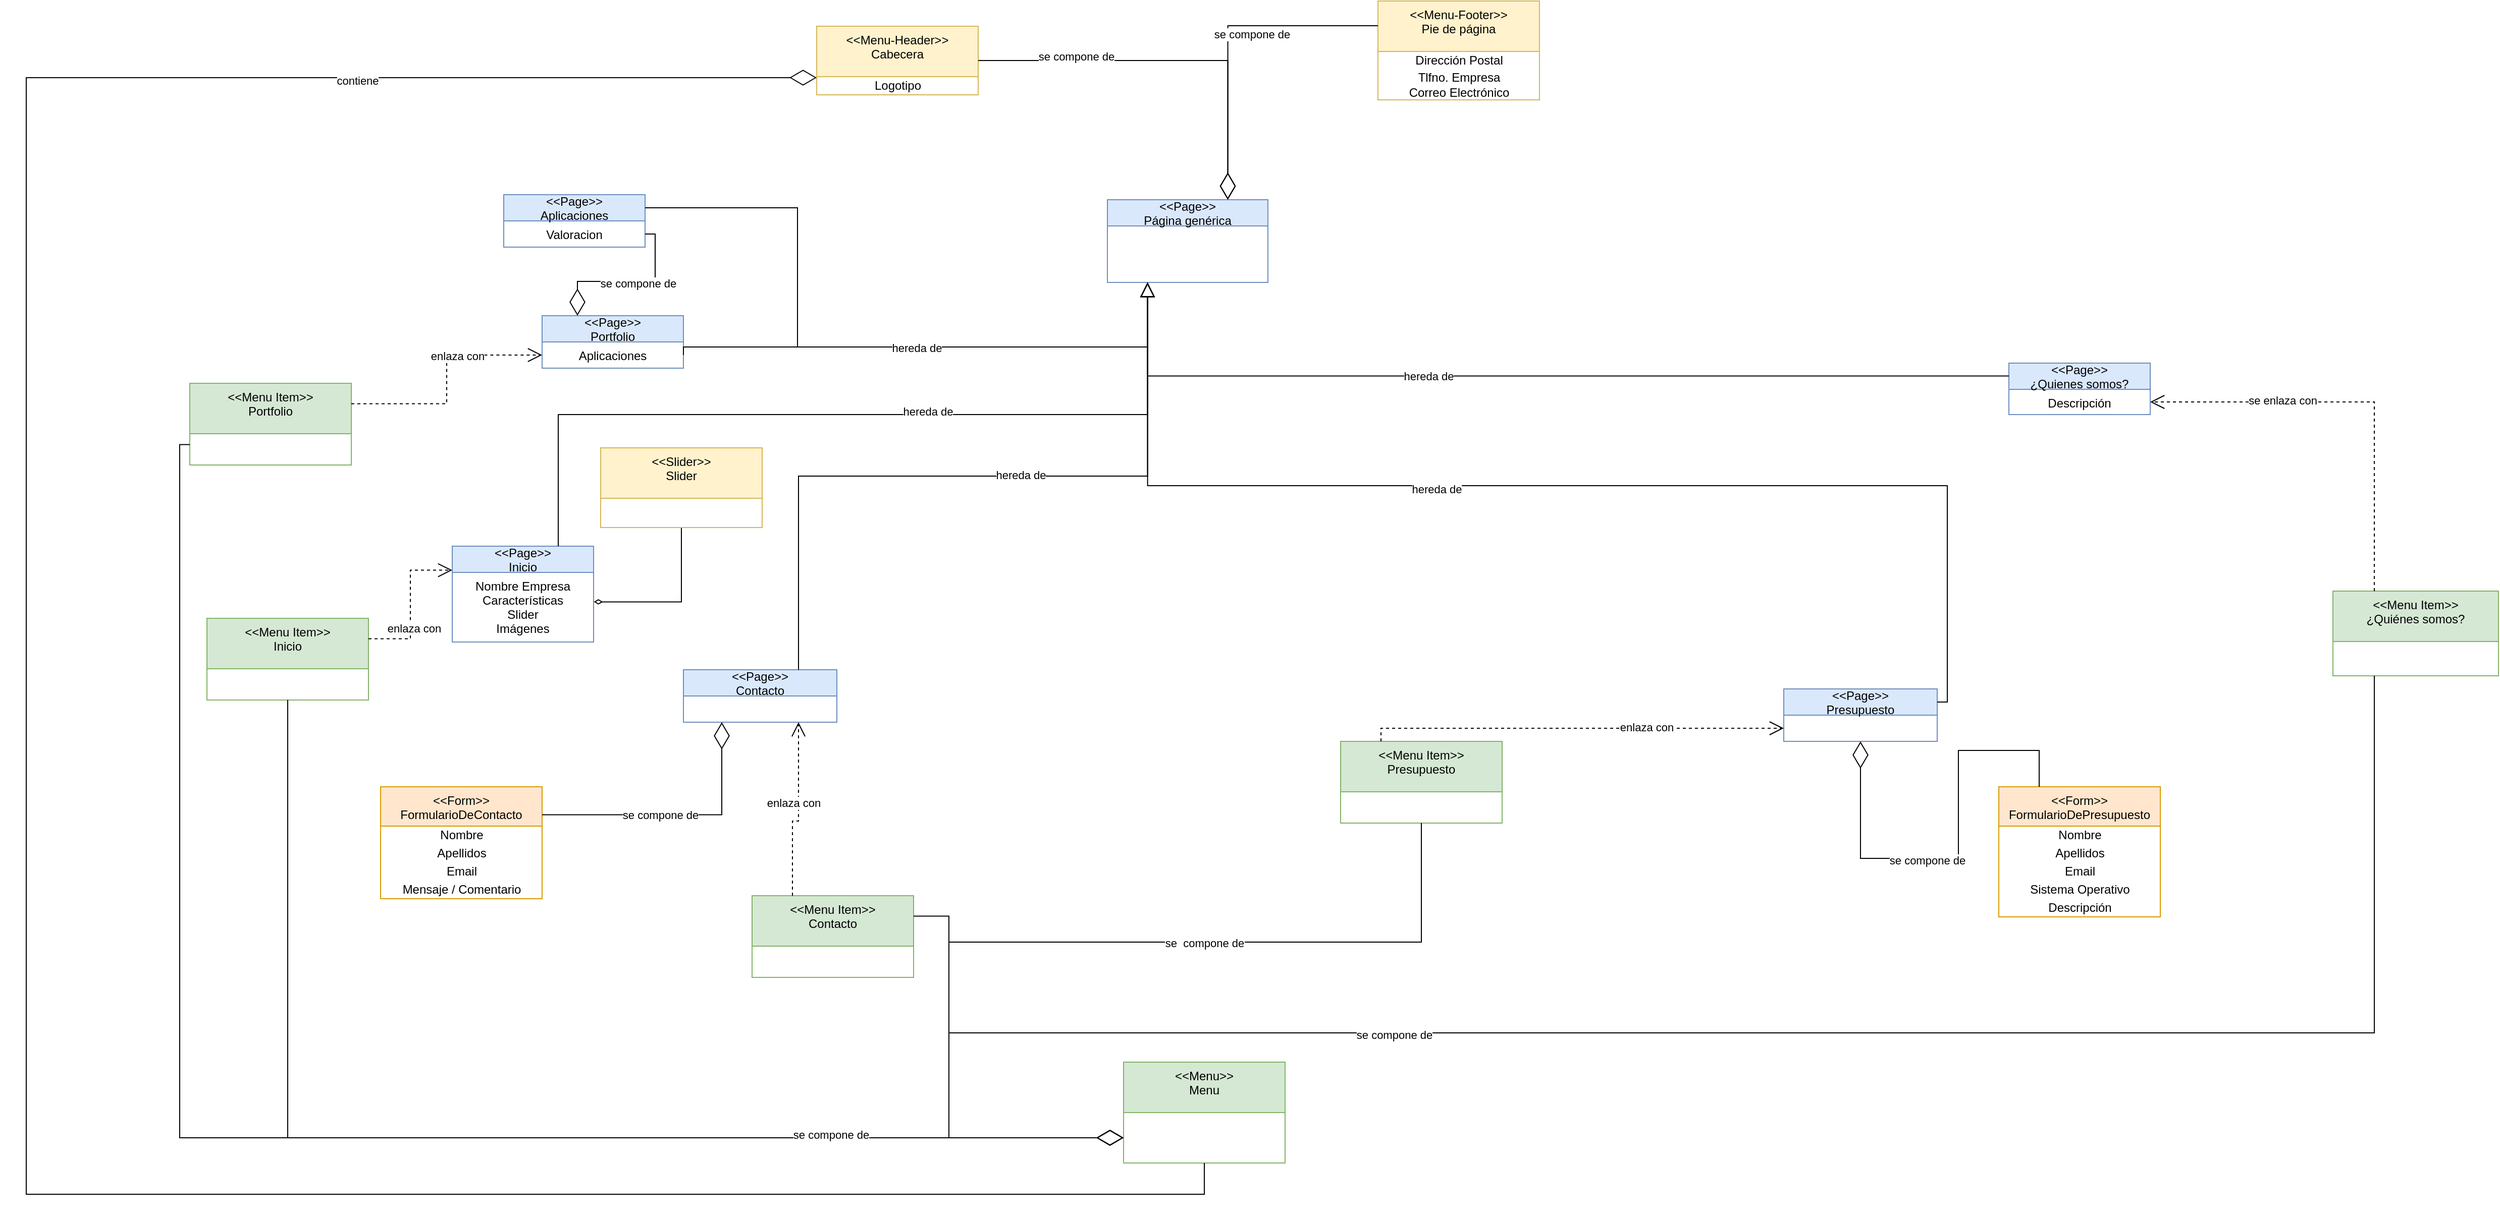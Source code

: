 <mxfile version="16.2.6" type="device"><diagram id="yA0G8UE_XmNXI0Ufz7mg" name="Page-1"><mxGraphModel dx="1838" dy="1339" grid="1" gridSize="10" guides="1" tooltips="1" connect="1" arrows="1" fold="1" page="0" pageScale="1" pageWidth="827" pageHeight="1169" math="0" shadow="0"><root><mxCell id="0"/><mxCell id="1" parent="0"/><mxCell id="hKRWNTkdXomV-O8M1W_Q-1" value="&lt;&lt;Menu&gt;&gt;&#10;Menu" style="swimlane;fontStyle=0;align=center;verticalAlign=top;childLayout=stackLayout;horizontal=1;startSize=50;horizontalStack=0;resizeParent=1;resizeParentMax=0;resizeLast=0;collapsible=1;marginBottom=0;fillColor=#d5e8d4;strokeColor=#82b366;" parent="1" vertex="1"><mxGeometry x="313" y="549" width="160" height="100" as="geometry"/></mxCell><mxCell id="hKRWNTkdXomV-O8M1W_Q-7" value="&lt;&lt;Menu Item&gt;&gt;&#10;Portfolio" style="swimlane;fontStyle=0;align=center;verticalAlign=top;childLayout=stackLayout;horizontal=1;startSize=50;horizontalStack=0;resizeParent=1;resizeParentMax=0;resizeLast=0;collapsible=1;marginBottom=0;fillColor=#d5e8d4;strokeColor=#82b366;" parent="1" vertex="1"><mxGeometry x="-612" y="-124" width="160" height="81" as="geometry"/></mxCell><mxCell id="hKRWNTkdXomV-O8M1W_Q-17" value="&lt;&lt;Menu Item&gt;&gt;&#10;¿Quiénes somos?" style="swimlane;fontStyle=0;align=center;verticalAlign=top;childLayout=stackLayout;horizontal=1;startSize=50;horizontalStack=0;resizeParent=1;resizeParentMax=0;resizeLast=0;collapsible=1;marginBottom=0;fillColor=#d5e8d4;strokeColor=#82b366;" parent="1" vertex="1"><mxGeometry x="1511" y="82" width="164" height="84" as="geometry"/></mxCell><mxCell id="hKRWNTkdXomV-O8M1W_Q-23" value="&lt;&lt;Menu Item&gt;&gt;&#10;Presupuesto" style="swimlane;fontStyle=0;align=center;verticalAlign=top;childLayout=stackLayout;horizontal=1;startSize=50;horizontalStack=0;resizeParent=1;resizeParentMax=0;resizeLast=0;collapsible=1;marginBottom=0;fillColor=#d5e8d4;strokeColor=#82b366;" parent="1" vertex="1"><mxGeometry x="528" y="231" width="160" height="81" as="geometry"/></mxCell><mxCell id="hKRWNTkdXomV-O8M1W_Q-37" value="&lt;&lt;Form&gt;&gt;&#10;FormularioDeContacto" style="swimlane;fontStyle=0;align=center;verticalAlign=top;childLayout=stackLayout;horizontal=1;startSize=39;horizontalStack=0;resizeParent=1;resizeParentMax=0;resizeLast=0;collapsible=1;marginBottom=0;fillColor=#ffe6cc;strokeColor=#d79b00;" parent="1" vertex="1"><mxGeometry x="-423" y="276" width="160" height="111" as="geometry"/></mxCell><mxCell id="hKRWNTkdXomV-O8M1W_Q-34" value="Nombre" style="text;html=1;align=center;verticalAlign=middle;resizable=0;points=[];autosize=1;" parent="hKRWNTkdXomV-O8M1W_Q-37" vertex="1"><mxGeometry y="39" width="160" height="18" as="geometry"/></mxCell><mxCell id="8-_YNBI-Xo3XljAT3MFW-4" value="Apellidos" style="text;html=1;align=center;verticalAlign=middle;resizable=0;points=[];autosize=1;" parent="hKRWNTkdXomV-O8M1W_Q-37" vertex="1"><mxGeometry y="57" width="160" height="18" as="geometry"/></mxCell><mxCell id="8-_YNBI-Xo3XljAT3MFW-14" value="Email" style="text;html=1;align=center;verticalAlign=middle;resizable=0;points=[];autosize=1;" parent="hKRWNTkdXomV-O8M1W_Q-37" vertex="1"><mxGeometry y="75" width="160" height="18" as="geometry"/></mxCell><mxCell id="8-_YNBI-Xo3XljAT3MFW-3" value="Mensaje / Comentario" style="text;html=1;align=center;verticalAlign=middle;resizable=0;points=[];autosize=1;" parent="hKRWNTkdXomV-O8M1W_Q-37" vertex="1"><mxGeometry y="93" width="160" height="18" as="geometry"/></mxCell><mxCell id="8-_YNBI-Xo3XljAT3MFW-54" value="&lt;&lt;Menu-Header&gt;&gt;&#10;Cabecera" style="swimlane;fontStyle=0;align=center;verticalAlign=top;childLayout=stackLayout;horizontal=1;startSize=50;horizontalStack=0;resizeParent=1;resizeParentMax=0;resizeLast=0;collapsible=1;marginBottom=0;fillColor=#fff2cc;strokeColor=#d6b656;" parent="1" vertex="1"><mxGeometry x="9" y="-478" width="160" height="68" as="geometry"/></mxCell><mxCell id="8-_YNBI-Xo3XljAT3MFW-55" value="Logotipo" style="text;html=1;align=center;verticalAlign=middle;resizable=0;points=[];autosize=1;" parent="8-_YNBI-Xo3XljAT3MFW-54" vertex="1"><mxGeometry y="50" width="160" height="18" as="geometry"/></mxCell><mxCell id="8-_YNBI-Xo3XljAT3MFW-58" value="&lt;&lt;Menu-Footer&gt;&gt;&#10;Pie de página" style="swimlane;fontStyle=0;align=center;verticalAlign=top;childLayout=stackLayout;horizontal=1;startSize=50;horizontalStack=0;resizeParent=1;resizeParentMax=0;resizeLast=0;collapsible=1;marginBottom=0;fillColor=#fff2cc;strokeColor=#d6b656;" parent="1" vertex="1"><mxGeometry x="565" y="-503" width="160" height="98" as="geometry"/></mxCell><mxCell id="8-_YNBI-Xo3XljAT3MFW-72" value="Dirección Postal" style="text;html=1;align=center;verticalAlign=middle;resizable=0;points=[];autosize=1;" parent="8-_YNBI-Xo3XljAT3MFW-58" vertex="1"><mxGeometry y="50" width="160" height="18" as="geometry"/></mxCell><mxCell id="8-_YNBI-Xo3XljAT3MFW-61" value="Tlfno. Empresa&lt;br&gt;Correo Electrónico" style="text;html=1;align=center;verticalAlign=middle;resizable=0;points=[];autosize=1;" parent="8-_YNBI-Xo3XljAT3MFW-58" vertex="1"><mxGeometry y="68" width="160" height="30" as="geometry"/></mxCell><mxCell id="uSKGlv6VRu8ZMcw1zpjb-21" value="&lt;&lt;Form&gt;&gt;&#10;FormularioDePresupuesto" style="swimlane;fontStyle=0;align=center;verticalAlign=top;childLayout=stackLayout;horizontal=1;startSize=39;horizontalStack=0;resizeParent=1;resizeParentMax=0;resizeLast=0;collapsible=1;marginBottom=0;fillColor=#ffe6cc;strokeColor=#d79b00;" parent="1" vertex="1"><mxGeometry x="1180" y="276" width="160" height="129" as="geometry"/></mxCell><mxCell id="uSKGlv6VRu8ZMcw1zpjb-22" value="Nombre" style="text;html=1;align=center;verticalAlign=middle;resizable=0;points=[];autosize=1;" parent="uSKGlv6VRu8ZMcw1zpjb-21" vertex="1"><mxGeometry y="39" width="160" height="18" as="geometry"/></mxCell><mxCell id="uSKGlv6VRu8ZMcw1zpjb-23" value="Apellidos" style="text;html=1;align=center;verticalAlign=middle;resizable=0;points=[];autosize=1;" parent="uSKGlv6VRu8ZMcw1zpjb-21" vertex="1"><mxGeometry y="57" width="160" height="18" as="geometry"/></mxCell><mxCell id="uSKGlv6VRu8ZMcw1zpjb-24" value="Email" style="text;html=1;align=center;verticalAlign=middle;resizable=0;points=[];autosize=1;" parent="uSKGlv6VRu8ZMcw1zpjb-21" vertex="1"><mxGeometry y="75" width="160" height="18" as="geometry"/></mxCell><mxCell id="uSKGlv6VRu8ZMcw1zpjb-25" value="Sistema Operativo" style="text;html=1;align=center;verticalAlign=middle;resizable=0;points=[];autosize=1;" parent="uSKGlv6VRu8ZMcw1zpjb-21" vertex="1"><mxGeometry y="93" width="160" height="18" as="geometry"/></mxCell><mxCell id="uSKGlv6VRu8ZMcw1zpjb-26" value="Descripción" style="text;html=1;align=center;verticalAlign=middle;resizable=0;points=[];autosize=1;" parent="uSKGlv6VRu8ZMcw1zpjb-21" vertex="1"><mxGeometry y="111" width="160" height="18" as="geometry"/></mxCell><mxCell id="jjfaVqkgL9GFzx0vU8Dk-1" value="&lt;&lt;Menu Item&gt;&gt;&#10;Contacto" style="swimlane;fontStyle=0;align=center;verticalAlign=top;childLayout=stackLayout;horizontal=1;startSize=50;horizontalStack=0;resizeParent=1;resizeParentMax=0;resizeLast=0;collapsible=1;marginBottom=0;fillColor=#d5e8d4;strokeColor=#82b366;" parent="1" vertex="1"><mxGeometry x="-55" y="384" width="160" height="81" as="geometry"/></mxCell><mxCell id="14crKxM14k7ak86ih8j9-1" value="&lt;&lt;Menu Item&gt;&gt;&#10;Inicio" style="swimlane;fontStyle=0;align=center;verticalAlign=top;childLayout=stackLayout;horizontal=1;startSize=50;horizontalStack=0;resizeParent=1;resizeParentMax=0;resizeLast=0;collapsible=1;marginBottom=0;fillColor=#d5e8d4;strokeColor=#82b366;" parent="1" vertex="1"><mxGeometry x="-595" y="109" width="160" height="81" as="geometry"/></mxCell><mxCell id="r9jEuWJ0YS5XxkECisP7-10" value="&lt;&lt;Page&gt;&gt;&#10;Portfolio" style="swimlane;fontStyle=0;childLayout=stackLayout;horizontal=1;startSize=26;fillColor=#dae8fc;horizontalStack=0;resizeParent=1;resizeParentMax=0;resizeLast=0;collapsible=1;marginBottom=0;align=center;strokeColor=#6c8ebf;" parent="1" vertex="1"><mxGeometry x="-263" y="-191" width="140" height="52" as="geometry"/></mxCell><mxCell id="r9jEuWJ0YS5XxkECisP7-11" value="Aplicaciones&#10;" style="text;strokeColor=none;fillColor=none;align=center;verticalAlign=top;spacingLeft=4;spacingRight=4;overflow=hidden;rotatable=0;points=[[0,0.5],[1,0.5]];portConstraint=eastwest;" parent="r9jEuWJ0YS5XxkECisP7-10" vertex="1"><mxGeometry y="26" width="140" height="26" as="geometry"/></mxCell><mxCell id="r9jEuWJ0YS5XxkECisP7-17" value="&lt;&lt;Page&gt;&gt;&#10;Inicio" style="swimlane;fontStyle=0;childLayout=stackLayout;horizontal=1;startSize=26;fillColor=#dae8fc;horizontalStack=0;resizeParent=1;resizeParentMax=0;resizeLast=0;collapsible=1;marginBottom=0;align=center;strokeColor=#6c8ebf;" parent="1" vertex="1"><mxGeometry x="-352" y="37.5" width="140" height="95" as="geometry"/></mxCell><mxCell id="r9jEuWJ0YS5XxkECisP7-18" value="Nombre Empresa&#10;Características&#10;Slider&#10;Imágenes" style="text;strokeColor=none;fillColor=none;align=center;verticalAlign=top;spacingLeft=4;spacingRight=4;overflow=hidden;rotatable=0;points=[[0,0.5],[1,0.5]];portConstraint=eastwest;" parent="r9jEuWJ0YS5XxkECisP7-17" vertex="1"><mxGeometry y="26" width="140" height="69" as="geometry"/></mxCell><mxCell id="r9jEuWJ0YS5XxkECisP7-21" value="&lt;&lt;Page&gt;&gt;&#10;Presupuesto" style="swimlane;fontStyle=0;childLayout=stackLayout;horizontal=1;startSize=26;fillColor=#dae8fc;horizontalStack=0;resizeParent=1;resizeParentMax=0;resizeLast=0;collapsible=1;marginBottom=0;align=center;strokeColor=#6c8ebf;" parent="1" vertex="1"><mxGeometry x="967" y="179" width="152" height="52" as="geometry"/></mxCell><mxCell id="r9jEuWJ0YS5XxkECisP7-25" value="" style="endArrow=diamondThin;endFill=0;endSize=24;html=1;rounded=0;exitX=0.25;exitY=0;exitDx=0;exitDy=0;entryX=0.5;entryY=1;entryDx=0;entryDy=0;edgeStyle=orthogonalEdgeStyle;" parent="1" source="uSKGlv6VRu8ZMcw1zpjb-21" target="r9jEuWJ0YS5XxkECisP7-21" edge="1"><mxGeometry width="160" relative="1" as="geometry"><mxPoint x="744" y="-693" as="sourcePoint"/><mxPoint x="1166" y="224" as="targetPoint"/><Array as="points"><mxPoint x="1220" y="240"/><mxPoint x="1140" y="240"/><mxPoint x="1140" y="347"/><mxPoint x="1043" y="347"/></Array></mxGeometry></mxCell><mxCell id="f_S1PB9K1KS7YBcNtweG-24" value="se compone de" style="edgeLabel;html=1;align=center;verticalAlign=middle;resizable=0;points=[];" parent="r9jEuWJ0YS5XxkECisP7-25" vertex="1" connectable="0"><mxGeometry x="0.164" y="2" relative="1" as="geometry"><mxPoint as="offset"/></mxGeometry></mxCell><mxCell id="r9jEuWJ0YS5XxkECisP7-26" value="&lt;&lt;Page&gt;&gt;&#10;Contacto" style="swimlane;fontStyle=0;childLayout=stackLayout;horizontal=1;startSize=26;fillColor=#dae8fc;horizontalStack=0;resizeParent=1;resizeParentMax=0;resizeLast=0;collapsible=1;marginBottom=0;align=center;strokeColor=#6c8ebf;" parent="1" vertex="1"><mxGeometry x="-123" y="160" width="152" height="52" as="geometry"/></mxCell><mxCell id="r9jEuWJ0YS5XxkECisP7-29" value="&lt;&lt;Page&gt;&gt;&#10;¿Quienes somos?" style="swimlane;fontStyle=0;childLayout=stackLayout;horizontal=1;startSize=26;fillColor=#dae8fc;horizontalStack=0;resizeParent=1;resizeParentMax=0;resizeLast=0;collapsible=1;marginBottom=0;align=center;strokeColor=#6c8ebf;" parent="1" vertex="1"><mxGeometry x="1190" y="-144" width="140" height="51" as="geometry"/></mxCell><mxCell id="r9jEuWJ0YS5XxkECisP7-30" value="Descripción" style="text;strokeColor=none;fillColor=none;align=center;verticalAlign=top;spacingLeft=4;spacingRight=4;overflow=hidden;rotatable=0;points=[[0,0.5],[1,0.5]];portConstraint=eastwest;" parent="r9jEuWJ0YS5XxkECisP7-29" vertex="1"><mxGeometry y="26" width="140" height="25" as="geometry"/></mxCell><mxCell id="3JLTGPS4duu8fIlQFXRI-1" value="&lt;&lt;Page&gt;&gt;&#10;Aplicaciones" style="swimlane;fontStyle=0;childLayout=stackLayout;horizontal=1;startSize=26;fillColor=#dae8fc;horizontalStack=0;resizeParent=1;resizeParentMax=0;resizeLast=0;collapsible=1;marginBottom=0;align=center;strokeColor=#6c8ebf;" parent="1" vertex="1"><mxGeometry x="-301" y="-311" width="140" height="52" as="geometry"/></mxCell><mxCell id="3JLTGPS4duu8fIlQFXRI-2" value="Valoracion" style="text;strokeColor=none;fillColor=none;align=center;verticalAlign=top;spacingLeft=4;spacingRight=4;overflow=hidden;rotatable=0;points=[[0,0.5],[1,0.5]];portConstraint=eastwest;" parent="3JLTGPS4duu8fIlQFXRI-1" vertex="1"><mxGeometry y="26" width="140" height="26" as="geometry"/></mxCell><mxCell id="3JLTGPS4duu8fIlQFXRI-3" value="" style="endArrow=diamondThin;endFill=0;endSize=24;html=1;rounded=0;entryX=0.25;entryY=0;entryDx=0;entryDy=0;exitX=1;exitY=0.5;exitDx=0;exitDy=0;edgeStyle=orthogonalEdgeStyle;" parent="1" source="3JLTGPS4duu8fIlQFXRI-2" target="r9jEuWJ0YS5XxkECisP7-10" edge="1"><mxGeometry width="160" relative="1" as="geometry"><mxPoint x="-542" y="121" as="sourcePoint"/><mxPoint x="-382" y="121" as="targetPoint"/></mxGeometry></mxCell><mxCell id="f_S1PB9K1KS7YBcNtweG-12" value="se compone de" style="edgeLabel;html=1;align=center;verticalAlign=middle;resizable=0;points=[];" parent="3JLTGPS4duu8fIlQFXRI-3" vertex="1" connectable="0"><mxGeometry x="-0.111" y="2" relative="1" as="geometry"><mxPoint as="offset"/></mxGeometry></mxCell><mxCell id="3JLTGPS4duu8fIlQFXRI-4" value="" style="endArrow=diamondThin;endFill=0;endSize=24;html=1;rounded=0;entryX=0;entryY=0.75;entryDx=0;entryDy=0;exitX=0;exitY=0.75;exitDx=0;exitDy=0;edgeStyle=orthogonalEdgeStyle;" parent="1" source="hKRWNTkdXomV-O8M1W_Q-7" target="hKRWNTkdXomV-O8M1W_Q-1" edge="1"><mxGeometry width="160" relative="1" as="geometry"><mxPoint x="14" y="157" as="sourcePoint"/><mxPoint x="174" y="157" as="targetPoint"/></mxGeometry></mxCell><mxCell id="3JLTGPS4duu8fIlQFXRI-5" value="" style="endArrow=diamondThin;endFill=0;endSize=24;html=1;rounded=0;exitX=0.5;exitY=1;exitDx=0;exitDy=0;edgeStyle=orthogonalEdgeStyle;entryX=0;entryY=0.75;entryDx=0;entryDy=0;" parent="1" source="14crKxM14k7ak86ih8j9-1" target="hKRWNTkdXomV-O8M1W_Q-1" edge="1"><mxGeometry width="160" relative="1" as="geometry"><mxPoint x="12" y="19" as="sourcePoint"/><mxPoint x="160" y="780" as="targetPoint"/></mxGeometry></mxCell><mxCell id="f_S1PB9K1KS7YBcNtweG-7" value="se compone de" style="edgeLabel;html=1;align=center;verticalAlign=middle;resizable=0;points=[];" parent="3JLTGPS4duu8fIlQFXRI-5" vertex="1" connectable="0"><mxGeometry x="0.54" y="3" relative="1" as="geometry"><mxPoint as="offset"/></mxGeometry></mxCell><mxCell id="3JLTGPS4duu8fIlQFXRI-23" value="" style="endArrow=diamondThin;endFill=0;endSize=24;html=1;rounded=0;exitX=0.5;exitY=1;exitDx=0;exitDy=0;entryX=0;entryY=0.75;entryDx=0;entryDy=0;edgeStyle=orthogonalEdgeStyle;" parent="1" source="hKRWNTkdXomV-O8M1W_Q-23" target="hKRWNTkdXomV-O8M1W_Q-1" edge="1"><mxGeometry width="160" relative="1" as="geometry"><mxPoint x="30" y="53" as="sourcePoint"/><mxPoint x="376" y="19" as="targetPoint"/><Array as="points"><mxPoint x="608" y="430"/><mxPoint x="140" y="430"/><mxPoint x="140" y="624"/></Array></mxGeometry></mxCell><mxCell id="f_S1PB9K1KS7YBcNtweG-9" value="se&amp;nbsp; compone de" style="edgeLabel;html=1;align=center;verticalAlign=middle;resizable=0;points=[];" parent="3JLTGPS4duu8fIlQFXRI-23" vertex="1" connectable="0"><mxGeometry x="-0.301" y="1" relative="1" as="geometry"><mxPoint as="offset"/></mxGeometry></mxCell><mxCell id="3JLTGPS4duu8fIlQFXRI-24" value="" style="endArrow=diamondThin;endFill=0;endSize=24;html=1;rounded=0;exitX=1;exitY=0.25;exitDx=0;exitDy=0;entryX=0;entryY=0.75;entryDx=0;entryDy=0;edgeStyle=orthogonalEdgeStyle;" parent="1" source="jjfaVqkgL9GFzx0vU8Dk-1" target="hKRWNTkdXomV-O8M1W_Q-1" edge="1"><mxGeometry width="160" relative="1" as="geometry"><mxPoint x="30" y="53" as="sourcePoint"/><mxPoint x="376" y="29" as="targetPoint"/><Array as="points"><mxPoint x="140" y="404"/><mxPoint x="140" y="624"/></Array></mxGeometry></mxCell><mxCell id="3JLTGPS4duu8fIlQFXRI-25" value="" style="endArrow=diamondThin;endFill=0;endSize=24;html=1;rounded=0;exitX=0.25;exitY=1;exitDx=0;exitDy=0;entryX=0;entryY=0.75;entryDx=0;entryDy=0;edgeStyle=orthogonalEdgeStyle;" parent="1" source="hKRWNTkdXomV-O8M1W_Q-17" target="hKRWNTkdXomV-O8M1W_Q-1" edge="1"><mxGeometry width="160" relative="1" as="geometry"><mxPoint x="40" y="63" as="sourcePoint"/><mxPoint x="500" y="194" as="targetPoint"/><Array as="points"><mxPoint x="1552" y="520"/><mxPoint x="140" y="520"/><mxPoint x="140" y="624"/></Array></mxGeometry></mxCell><mxCell id="f_S1PB9K1KS7YBcNtweG-8" value="se compone de" style="edgeLabel;html=1;align=center;verticalAlign=middle;resizable=0;points=[];" parent="3JLTGPS4duu8fIlQFXRI-25" vertex="1" connectable="0"><mxGeometry x="0.297" y="2" relative="1" as="geometry"><mxPoint as="offset"/></mxGeometry></mxCell><mxCell id="u-VL629CcVsf0Xxn9hJs-5" value="&lt;&lt;Page&gt;&gt;&#10;Página genérica" style="swimlane;fontStyle=0;childLayout=stackLayout;horizontal=1;startSize=26;fillColor=#dae8fc;horizontalStack=0;resizeParent=1;resizeParentMax=0;resizeLast=0;collapsible=1;marginBottom=0;align=center;strokeColor=#6c8ebf;" parent="1" vertex="1" collapsed="1"><mxGeometry x="297" y="-306" width="159" height="82" as="geometry"><mxRectangle x="374" y="-201" width="140" height="65" as="alternateBounds"/></mxGeometry></mxCell><mxCell id="u-VL629CcVsf0Xxn9hJs-6" value="Descripción" style="text;strokeColor=none;fillColor=none;align=center;verticalAlign=top;spacingLeft=4;spacingRight=4;overflow=hidden;rotatable=0;points=[[0,0.5],[1,0.5]];portConstraint=eastwest;" parent="u-VL629CcVsf0Xxn9hJs-5" vertex="1"><mxGeometry y="26" width="159" height="39" as="geometry"/></mxCell><mxCell id="u-VL629CcVsf0Xxn9hJs-10" value="" style="endArrow=diamondThin;endFill=0;endSize=24;html=1;rounded=0;edgeStyle=orthogonalEdgeStyle;entryX=0;entryY=0.75;entryDx=0;entryDy=0;exitX=0.5;exitY=1;exitDx=0;exitDy=0;" parent="1" source="hKRWNTkdXomV-O8M1W_Q-1" target="8-_YNBI-Xo3XljAT3MFW-54" edge="1"><mxGeometry width="160" relative="1" as="geometry"><mxPoint x="146" y="-423" as="sourcePoint"/><mxPoint x="215" y="-371" as="targetPoint"/><Array as="points"><mxPoint x="393" y="680"/><mxPoint x="-774" y="680"/><mxPoint x="-774" y="-427"/></Array></mxGeometry></mxCell><mxCell id="f_S1PB9K1KS7YBcNtweG-14" value="contiene" style="edgeLabel;html=1;align=center;verticalAlign=middle;resizable=0;points=[];" parent="u-VL629CcVsf0Xxn9hJs-10" vertex="1" connectable="0"><mxGeometry x="0.705" y="-3" relative="1" as="geometry"><mxPoint as="offset"/></mxGeometry></mxCell><mxCell id="u-VL629CcVsf0Xxn9hJs-11" value="" style="endArrow=diamondThin;endFill=0;endSize=24;html=1;rounded=0;edgeStyle=orthogonalEdgeStyle;entryX=0.75;entryY=0;entryDx=0;entryDy=0;exitX=1;exitY=0.5;exitDx=0;exitDy=0;" parent="1" source="8-_YNBI-Xo3XljAT3MFW-54" target="u-VL629CcVsf0Xxn9hJs-5" edge="1"><mxGeometry width="160" relative="1" as="geometry"><mxPoint x="68" y="-202" as="sourcePoint"/><mxPoint x="228" y="-202" as="targetPoint"/></mxGeometry></mxCell><mxCell id="f_S1PB9K1KS7YBcNtweG-13" value="se compone de" style="edgeLabel;html=1;align=center;verticalAlign=middle;resizable=0;points=[];" parent="u-VL629CcVsf0Xxn9hJs-11" vertex="1" connectable="0"><mxGeometry x="-0.503" y="4" relative="1" as="geometry"><mxPoint x="1" as="offset"/></mxGeometry></mxCell><mxCell id="u-VL629CcVsf0Xxn9hJs-12" value="" style="endArrow=diamondThin;endFill=0;endSize=24;html=1;rounded=0;edgeStyle=orthogonalEdgeStyle;entryX=0.75;entryY=0;entryDx=0;entryDy=0;exitX=0;exitY=0.25;exitDx=0;exitDy=0;" parent="1" source="8-_YNBI-Xo3XljAT3MFW-58" target="u-VL629CcVsf0Xxn9hJs-5" edge="1"><mxGeometry width="160" relative="1" as="geometry"><mxPoint x="544" y="-271" as="sourcePoint"/><mxPoint x="704" y="-271" as="targetPoint"/></mxGeometry></mxCell><mxCell id="f_S1PB9K1KS7YBcNtweG-15" value="se compone de" style="edgeLabel;html=1;align=center;verticalAlign=middle;resizable=0;points=[];" parent="u-VL629CcVsf0Xxn9hJs-12" vertex="1" connectable="0"><mxGeometry x="-0.22" y="8" relative="1" as="geometry"><mxPoint as="offset"/></mxGeometry></mxCell><mxCell id="u-VL629CcVsf0Xxn9hJs-13" value="" style="endArrow=block;endFill=0;endSize=12;html=1;rounded=0;edgeStyle=orthogonalEdgeStyle;entryX=0.25;entryY=1;entryDx=0;entryDy=0;exitX=1;exitY=0.5;exitDx=0;exitDy=0;" parent="1" source="r9jEuWJ0YS5XxkECisP7-11" target="u-VL629CcVsf0Xxn9hJs-5" edge="1"><mxGeometry width="160" relative="1" as="geometry"><mxPoint x="-73" y="-181" as="sourcePoint"/><mxPoint x="87" y="-181" as="targetPoint"/><Array as="points"><mxPoint x="-123" y="-160"/><mxPoint x="337" y="-160"/></Array></mxGeometry></mxCell><mxCell id="u-VL629CcVsf0Xxn9hJs-14" value="" style="endArrow=block;endFill=0;endSize=12;html=1;rounded=0;edgeStyle=orthogonalEdgeStyle;entryX=0.25;entryY=1;entryDx=0;entryDy=0;exitX=0.75;exitY=0;exitDx=0;exitDy=0;" parent="1" source="r9jEuWJ0YS5XxkECisP7-17" target="u-VL629CcVsf0Xxn9hJs-5" edge="1"><mxGeometry width="160" relative="1" as="geometry"><mxPoint x="-173" y="-20.0" as="sourcePoint"/><mxPoint x="383.75" y="-224" as="targetPoint"/><Array as="points"><mxPoint x="-247" y="-93"/><mxPoint x="337" y="-93"/></Array></mxGeometry></mxCell><mxCell id="f_S1PB9K1KS7YBcNtweG-20" value="hereda de" style="edgeLabel;html=1;align=center;verticalAlign=middle;resizable=0;points=[];" parent="u-VL629CcVsf0Xxn9hJs-14" vertex="1" connectable="0"><mxGeometry x="0.172" y="3" relative="1" as="geometry"><mxPoint x="1" as="offset"/></mxGeometry></mxCell><mxCell id="u-VL629CcVsf0Xxn9hJs-15" value="" style="endArrow=block;endFill=0;endSize=12;html=1;rounded=0;edgeStyle=orthogonalEdgeStyle;entryX=0.25;entryY=1;entryDx=0;entryDy=0;exitX=1;exitY=0.25;exitDx=0;exitDy=0;" parent="1" source="r9jEuWJ0YS5XxkECisP7-21" target="u-VL629CcVsf0Xxn9hJs-5" edge="1"><mxGeometry width="160" relative="1" as="geometry"><mxPoint x="336" y="124" as="sourcePoint"/><mxPoint x="416.75" y="-217" as="targetPoint"/></mxGeometry></mxCell><mxCell id="f_S1PB9K1KS7YBcNtweG-23" value="hereda de" style="edgeLabel;html=1;align=center;verticalAlign=middle;resizable=0;points=[];" parent="u-VL629CcVsf0Xxn9hJs-15" vertex="1" connectable="0"><mxGeometry x="0.199" y="3" relative="1" as="geometry"><mxPoint as="offset"/></mxGeometry></mxCell><mxCell id="u-VL629CcVsf0Xxn9hJs-16" value="" style="endArrow=block;endFill=0;endSize=12;html=1;rounded=0;edgeStyle=orthogonalEdgeStyle;entryX=0.25;entryY=1;entryDx=0;entryDy=0;exitX=0.75;exitY=0;exitDx=0;exitDy=0;" parent="1" source="r9jEuWJ0YS5XxkECisP7-26" target="u-VL629CcVsf0Xxn9hJs-5" edge="1"><mxGeometry width="160" relative="1" as="geometry"><mxPoint x="295.0" y="449.0" as="sourcePoint"/><mxPoint x="466.0" y="-214" as="targetPoint"/></mxGeometry></mxCell><mxCell id="f_S1PB9K1KS7YBcNtweG-21" value="hereda de" style="edgeLabel;html=1;align=center;verticalAlign=middle;resizable=0;points=[];" parent="u-VL629CcVsf0Xxn9hJs-16" vertex="1" connectable="0"><mxGeometry x="0.125" y="1" relative="1" as="geometry"><mxPoint x="1" as="offset"/></mxGeometry></mxCell><mxCell id="u-VL629CcVsf0Xxn9hJs-17" value="" style="endArrow=block;endFill=0;endSize=12;html=1;rounded=0;edgeStyle=orthogonalEdgeStyle;exitX=0;exitY=0.25;exitDx=0;exitDy=0;entryX=0.25;entryY=1;entryDx=0;entryDy=0;" parent="1" source="r9jEuWJ0YS5XxkECisP7-29" target="u-VL629CcVsf0Xxn9hJs-5" edge="1"><mxGeometry width="160" relative="1" as="geometry"><mxPoint x="643.75" y="422" as="sourcePoint"/><mxPoint x="580" y="-180" as="targetPoint"/><Array as="points"><mxPoint x="337" y="-131"/></Array></mxGeometry></mxCell><mxCell id="f_S1PB9K1KS7YBcNtweG-22" value="hereda de" style="edgeLabel;html=1;align=center;verticalAlign=middle;resizable=0;points=[];" parent="u-VL629CcVsf0Xxn9hJs-17" vertex="1" connectable="0"><mxGeometry x="0.216" relative="1" as="geometry"><mxPoint as="offset"/></mxGeometry></mxCell><mxCell id="u-VL629CcVsf0Xxn9hJs-20" value="" style="endArrow=diamondThin;endFill=0;endSize=24;html=1;rounded=0;edgeStyle=orthogonalEdgeStyle;entryX=0.25;entryY=1;entryDx=0;entryDy=0;exitX=1;exitY=0.25;exitDx=0;exitDy=0;" parent="1" source="hKRWNTkdXomV-O8M1W_Q-37" target="r9jEuWJ0YS5XxkECisP7-26" edge="1"><mxGeometry width="160" relative="1" as="geometry"><mxPoint x="-126" y="377" as="sourcePoint"/><mxPoint x="34" y="377" as="targetPoint"/></mxGeometry></mxCell><mxCell id="f_S1PB9K1KS7YBcNtweG-26" value="se compone de" style="edgeLabel;html=1;align=center;verticalAlign=middle;resizable=0;points=[];" parent="u-VL629CcVsf0Xxn9hJs-20" vertex="1" connectable="0"><mxGeometry x="-0.135" relative="1" as="geometry"><mxPoint as="offset"/></mxGeometry></mxCell><mxCell id="u-VL629CcVsf0Xxn9hJs-21" value="" style="endArrow=block;endFill=0;endSize=12;html=1;rounded=0;edgeStyle=orthogonalEdgeStyle;exitX=1;exitY=0.25;exitDx=0;exitDy=0;entryX=0.25;entryY=1;entryDx=0;entryDy=0;" parent="1" source="3JLTGPS4duu8fIlQFXRI-1" target="u-VL629CcVsf0Xxn9hJs-5" edge="1"><mxGeometry width="160" relative="1" as="geometry"><mxPoint x="-128" y="-322" as="sourcePoint"/><mxPoint x="210" y="-190" as="targetPoint"/><Array as="points"><mxPoint x="-10" y="-298"/><mxPoint x="-10" y="-160"/><mxPoint x="337" y="-160"/></Array></mxGeometry></mxCell><mxCell id="f_S1PB9K1KS7YBcNtweG-27" value="hereda de" style="edgeLabel;html=1;align=center;verticalAlign=middle;resizable=0;points=[];" parent="u-VL629CcVsf0Xxn9hJs-21" vertex="1" connectable="0"><mxGeometry x="0.162" y="-1" relative="1" as="geometry"><mxPoint as="offset"/></mxGeometry></mxCell><object label="" id="u-VL629CcVsf0Xxn9hJs-22"><mxCell style="endArrow=open;dashed=1;endFill=1;endSize=12;html=1;rounded=0;edgeStyle=orthogonalEdgeStyle;entryX=0;entryY=0.5;entryDx=0;entryDy=0;exitX=1;exitY=0.25;exitDx=0;exitDy=0;" parent="1" source="hKRWNTkdXomV-O8M1W_Q-7" target="r9jEuWJ0YS5XxkECisP7-11" edge="1"><mxGeometry width="160" relative="1" as="geometry"><mxPoint x="-458" y="-165.5" as="sourcePoint"/><mxPoint x="-298" y="-165.5" as="targetPoint"/></mxGeometry></mxCell></object><mxCell id="f_S1PB9K1KS7YBcNtweG-11" value="enlaza con" style="edgeLabel;html=1;align=center;verticalAlign=middle;resizable=0;points=[];" parent="u-VL629CcVsf0Xxn9hJs-22" vertex="1" connectable="0"><mxGeometry x="0.292" y="-1" relative="1" as="geometry"><mxPoint as="offset"/></mxGeometry></mxCell><object label="" id="u-VL629CcVsf0Xxn9hJs-26"><mxCell style="endArrow=open;dashed=1;endFill=1;endSize=12;html=1;rounded=0;edgeStyle=orthogonalEdgeStyle;entryX=0;entryY=0.25;entryDx=0;entryDy=0;exitX=1;exitY=0.25;exitDx=0;exitDy=0;" parent="1" source="14crKxM14k7ak86ih8j9-1" target="r9jEuWJ0YS5XxkECisP7-17" edge="1"><mxGeometry width="160" relative="1" as="geometry"><mxPoint x="-584" y="21.25" as="sourcePoint"/><mxPoint x="-395" y="-27" as="targetPoint"/></mxGeometry></mxCell></object><mxCell id="f_S1PB9K1KS7YBcNtweG-10" value="enlaza con" style="edgeLabel;html=1;align=center;verticalAlign=middle;resizable=0;points=[];" parent="u-VL629CcVsf0Xxn9hJs-26" vertex="1" connectable="0"><mxGeometry x="-0.314" y="-3" relative="1" as="geometry"><mxPoint as="offset"/></mxGeometry></mxCell><object label="" id="u-VL629CcVsf0Xxn9hJs-27"><mxCell style="endArrow=open;dashed=1;endFill=1;endSize=12;html=1;rounded=0;edgeStyle=orthogonalEdgeStyle;entryX=0.75;entryY=1;entryDx=0;entryDy=0;exitX=0.25;exitY=0;exitDx=0;exitDy=0;" parent="1" source="jjfaVqkgL9GFzx0vU8Dk-1" target="r9jEuWJ0YS5XxkECisP7-26" edge="1"><mxGeometry width="160" relative="1" as="geometry"><mxPoint x="-65" y="307.92" as="sourcePoint"/><mxPoint x="46" y="244.92" as="targetPoint"/><Array as="points"><mxPoint x="-15" y="310"/><mxPoint x="-9" y="310"/></Array></mxGeometry></mxCell></object><mxCell id="f_S1PB9K1KS7YBcNtweG-5" value="enlaza con" style="edgeLabel;html=1;align=center;verticalAlign=middle;resizable=0;points=[];" parent="u-VL629CcVsf0Xxn9hJs-27" vertex="1" connectable="0"><mxGeometry x="0.116" y="5" relative="1" as="geometry"><mxPoint y="1" as="offset"/></mxGeometry></mxCell><object label="" id="u-VL629CcVsf0Xxn9hJs-28"><mxCell style="endArrow=open;dashed=1;endFill=1;endSize=12;html=1;rounded=0;edgeStyle=orthogonalEdgeStyle;entryX=1;entryY=0.5;entryDx=0;entryDy=0;exitX=0.25;exitY=0;exitDx=0;exitDy=0;" parent="1" source="hKRWNTkdXomV-O8M1W_Q-17" target="r9jEuWJ0YS5XxkECisP7-30" edge="1"><mxGeometry width="160" relative="1" as="geometry"><mxPoint x="482" y="389" as="sourcePoint"/><mxPoint x="488" y="217" as="targetPoint"/></mxGeometry></mxCell></object><mxCell id="f_S1PB9K1KS7YBcNtweG-25" value="se enlaza con" style="edgeLabel;html=1;align=center;verticalAlign=middle;resizable=0;points=[];" parent="u-VL629CcVsf0Xxn9hJs-28" vertex="1" connectable="0"><mxGeometry x="0.355" y="-2" relative="1" as="geometry"><mxPoint x="-1" as="offset"/></mxGeometry></mxCell><object label="" id="u-VL629CcVsf0Xxn9hJs-29"><mxCell style="endArrow=open;dashed=1;endFill=1;endSize=12;html=1;rounded=0;edgeStyle=orthogonalEdgeStyle;entryX=0;entryY=0.75;entryDx=0;entryDy=0;exitX=0.25;exitY=0;exitDx=0;exitDy=0;" parent="1" source="hKRWNTkdXomV-O8M1W_Q-23" target="r9jEuWJ0YS5XxkECisP7-21" edge="1"><mxGeometry width="160" relative="1" as="geometry"><mxPoint x="885" y="361.5" as="sourcePoint"/><mxPoint x="870" y="257" as="targetPoint"/></mxGeometry></mxCell></object><mxCell id="f_S1PB9K1KS7YBcNtweG-4" value="enlaza con" style="edgeLabel;html=1;align=center;verticalAlign=middle;resizable=0;points=[];" parent="u-VL629CcVsf0Xxn9hJs-29" vertex="1" connectable="0"><mxGeometry x="0.341" y="1" relative="1" as="geometry"><mxPoint as="offset"/></mxGeometry></mxCell><mxCell id="f_S1PB9K1KS7YBcNtweG-3" style="edgeStyle=orthogonalEdgeStyle;rounded=0;orthogonalLoop=1;jettySize=auto;html=1;entryX=1.002;entryY=0.423;entryDx=0;entryDy=0;entryPerimeter=0;endArrow=diamondThin;endFill=0;" parent="1" source="f_S1PB9K1KS7YBcNtweG-1" target="r9jEuWJ0YS5XxkECisP7-18" edge="1"><mxGeometry relative="1" as="geometry"/></mxCell><mxCell id="f_S1PB9K1KS7YBcNtweG-1" value="&lt;&lt;Slider&gt;&gt;&#10;Slider" style="swimlane;fontStyle=0;align=center;verticalAlign=top;childLayout=stackLayout;horizontal=1;startSize=50;horizontalStack=0;resizeParent=1;resizeParentMax=0;resizeLast=0;collapsible=1;marginBottom=0;fillColor=#fff2cc;strokeColor=#d6b656;" parent="1" vertex="1"><mxGeometry x="-205" y="-60" width="160" height="79" as="geometry"/></mxCell></root></mxGraphModel></diagram></mxfile>